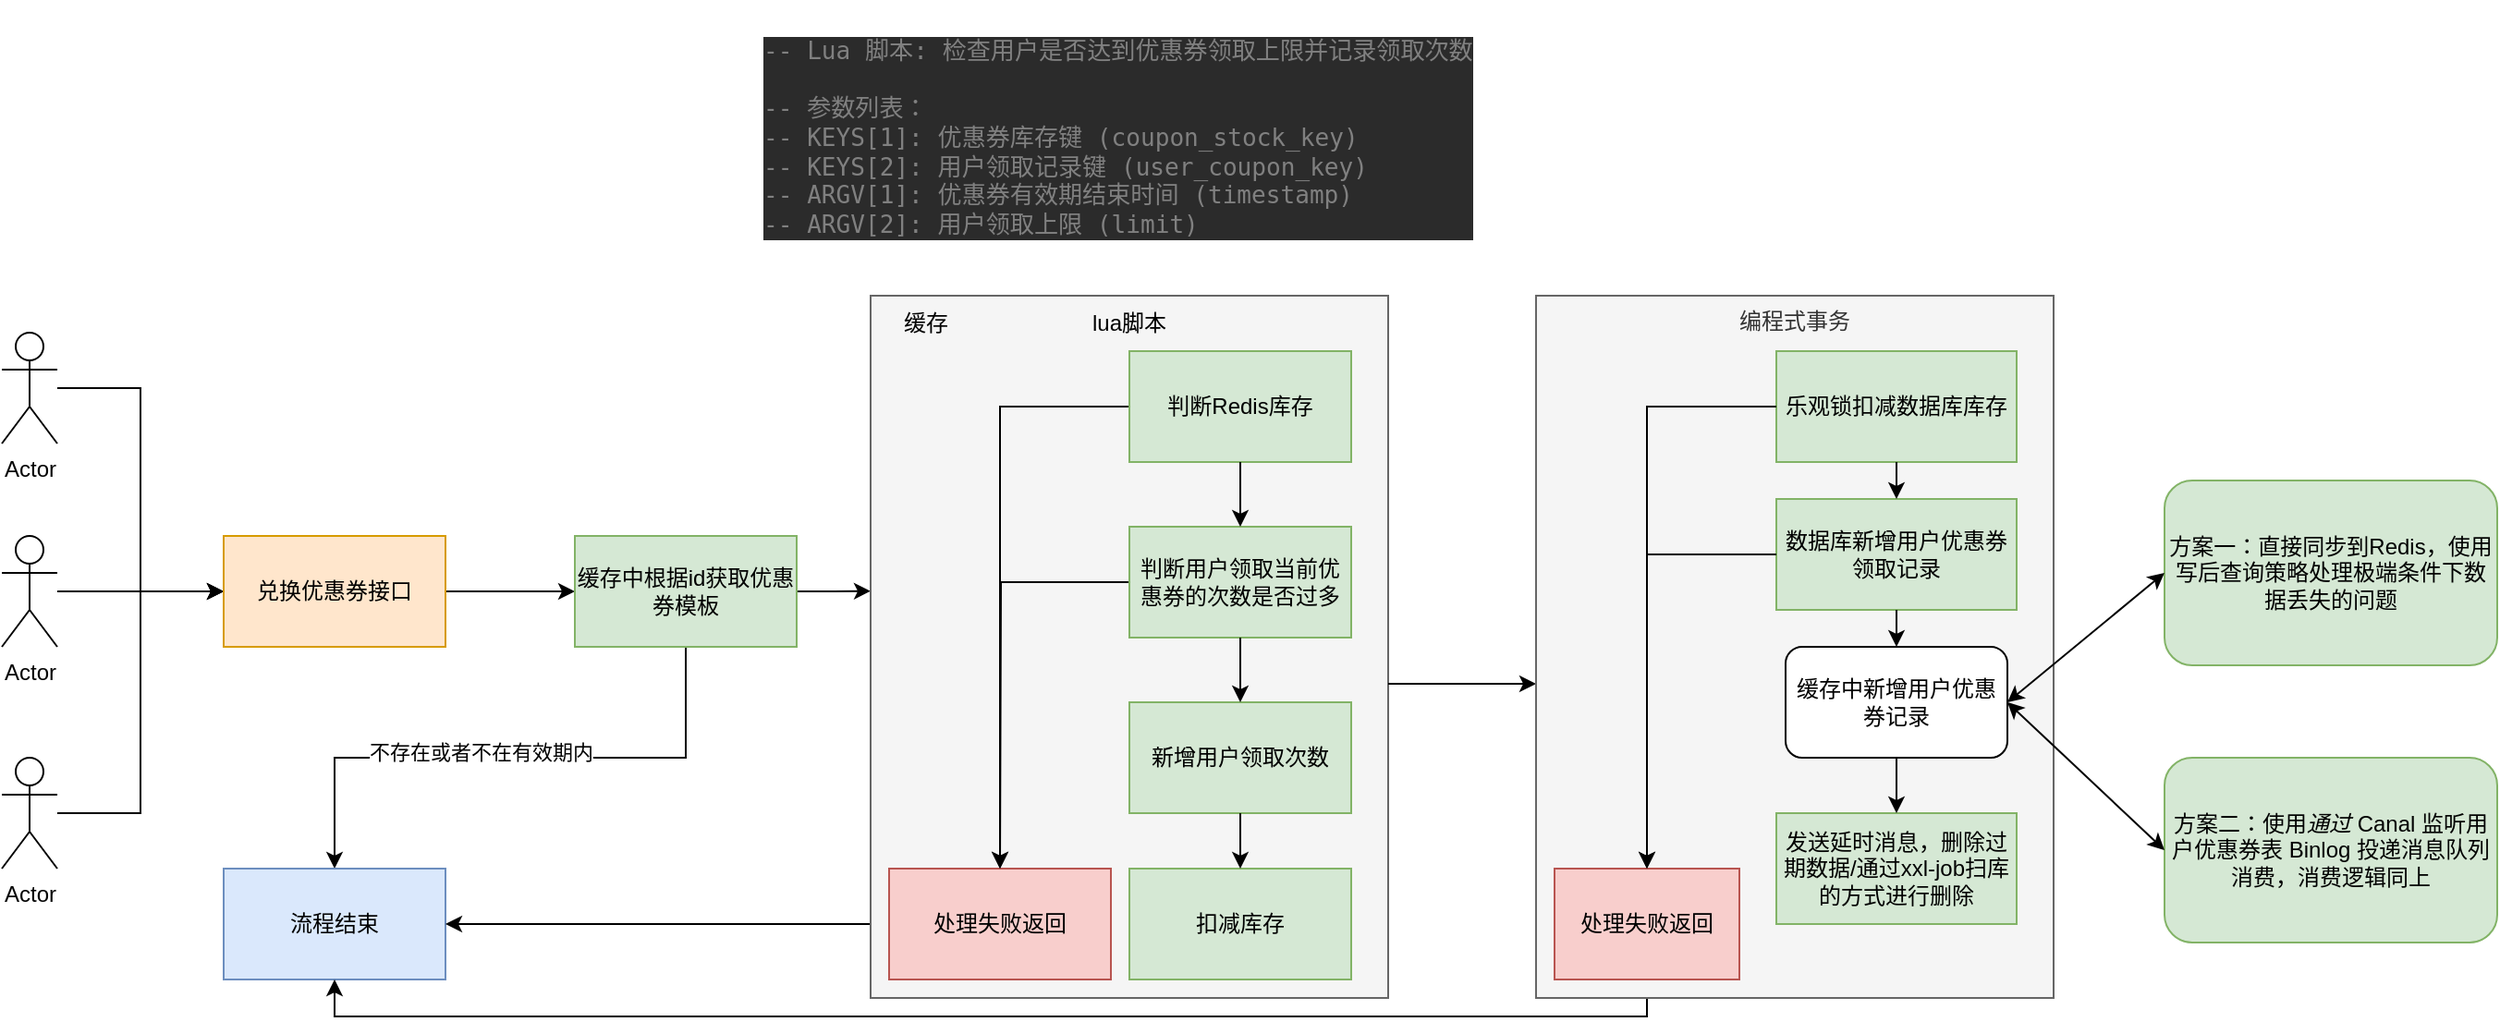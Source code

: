 <mxfile version="24.7.16">
  <diagram id="LzRnr93fj8sYPvRDea_K" name="第 2 页">
    <mxGraphModel dx="1434" dy="1915" grid="1" gridSize="10" guides="1" tooltips="1" connect="1" arrows="1" fold="1" page="1" pageScale="1" pageWidth="827" pageHeight="1169" math="0" shadow="0">
      <root>
        <mxCell id="0" />
        <mxCell id="1" parent="0" />
        <mxCell id="zSmDQt9b6JU6q3Dm70nx-15" style="edgeStyle=orthogonalEdgeStyle;rounded=0;orthogonalLoop=1;jettySize=auto;html=1;entryX=0;entryY=0.5;entryDx=0;entryDy=0;" parent="1" source="zSmDQt9b6JU6q3Dm70nx-1" target="zSmDQt9b6JU6q3Dm70nx-5" edge="1">
          <mxGeometry relative="1" as="geometry" />
        </mxCell>
        <mxCell id="zSmDQt9b6JU6q3Dm70nx-1" value="Actor" style="shape=umlActor;verticalLabelPosition=bottom;verticalAlign=top;html=1;outlineConnect=0;" parent="1" vertex="1">
          <mxGeometry x="50" y="120" width="30" height="60" as="geometry" />
        </mxCell>
        <mxCell id="zSmDQt9b6JU6q3Dm70nx-12" style="edgeStyle=orthogonalEdgeStyle;rounded=0;orthogonalLoop=1;jettySize=auto;html=1;entryX=0;entryY=0.5;entryDx=0;entryDy=0;" parent="1" source="zSmDQt9b6JU6q3Dm70nx-2" target="zSmDQt9b6JU6q3Dm70nx-5" edge="1">
          <mxGeometry relative="1" as="geometry" />
        </mxCell>
        <mxCell id="zSmDQt9b6JU6q3Dm70nx-2" value="Actor" style="shape=umlActor;verticalLabelPosition=bottom;verticalAlign=top;html=1;outlineConnect=0;" parent="1" vertex="1">
          <mxGeometry x="50" y="230" width="30" height="60" as="geometry" />
        </mxCell>
        <mxCell id="zSmDQt9b6JU6q3Dm70nx-16" style="edgeStyle=orthogonalEdgeStyle;rounded=0;orthogonalLoop=1;jettySize=auto;html=1;entryX=0;entryY=0.5;entryDx=0;entryDy=0;" parent="1" source="zSmDQt9b6JU6q3Dm70nx-3" target="zSmDQt9b6JU6q3Dm70nx-5" edge="1">
          <mxGeometry relative="1" as="geometry" />
        </mxCell>
        <mxCell id="zSmDQt9b6JU6q3Dm70nx-3" value="Actor" style="shape=umlActor;verticalLabelPosition=bottom;verticalAlign=top;html=1;outlineConnect=0;" parent="1" vertex="1">
          <mxGeometry x="50" y="350" width="30" height="60" as="geometry" />
        </mxCell>
        <mxCell id="zSmDQt9b6JU6q3Dm70nx-11" style="edgeStyle=orthogonalEdgeStyle;rounded=0;orthogonalLoop=1;jettySize=auto;html=1;exitX=1;exitY=0.5;exitDx=0;exitDy=0;" parent="1" source="zSmDQt9b6JU6q3Dm70nx-5" target="zSmDQt9b6JU6q3Dm70nx-6" edge="1">
          <mxGeometry relative="1" as="geometry" />
        </mxCell>
        <mxCell id="zSmDQt9b6JU6q3Dm70nx-5" value="兑换优惠券接口" style="rounded=0;whiteSpace=wrap;html=1;fillColor=#ffe6cc;strokeColor=#d79b00;" parent="1" vertex="1">
          <mxGeometry x="170" y="230" width="120" height="60" as="geometry" />
        </mxCell>
        <mxCell id="zSmDQt9b6JU6q3Dm70nx-9" style="edgeStyle=orthogonalEdgeStyle;rounded=0;orthogonalLoop=1;jettySize=auto;html=1;exitX=0.5;exitY=1;exitDx=0;exitDy=0;entryX=0.5;entryY=0;entryDx=0;entryDy=0;" parent="1" source="zSmDQt9b6JU6q3Dm70nx-6" target="zSmDQt9b6JU6q3Dm70nx-8" edge="1">
          <mxGeometry relative="1" as="geometry" />
        </mxCell>
        <mxCell id="zSmDQt9b6JU6q3Dm70nx-10" value="不存在或者不在有效期内" style="edgeLabel;html=1;align=center;verticalAlign=middle;resizable=0;points=[];" parent="zSmDQt9b6JU6q3Dm70nx-9" vertex="1" connectable="0">
          <mxGeometry x="0.104" y="-3" relative="1" as="geometry">
            <mxPoint as="offset" />
          </mxGeometry>
        </mxCell>
        <mxCell id="zSmDQt9b6JU6q3Dm70nx-37" style="edgeStyle=orthogonalEdgeStyle;rounded=0;orthogonalLoop=1;jettySize=auto;html=1;exitX=1;exitY=0.5;exitDx=0;exitDy=0;" parent="1" source="zSmDQt9b6JU6q3Dm70nx-6" edge="1">
          <mxGeometry relative="1" as="geometry">
            <mxPoint x="520" y="259.833" as="targetPoint" />
          </mxGeometry>
        </mxCell>
        <mxCell id="zSmDQt9b6JU6q3Dm70nx-6" value="缓存中根据id获取优惠券模板" style="rounded=0;whiteSpace=wrap;html=1;fillColor=#d5e8d4;strokeColor=#82b366;" parent="1" vertex="1">
          <mxGeometry x="360" y="230" width="120" height="60" as="geometry" />
        </mxCell>
        <mxCell id="zSmDQt9b6JU6q3Dm70nx-8" value="流程结束" style="rounded=0;whiteSpace=wrap;html=1;fillColor=#dae8fc;strokeColor=#6c8ebf;" parent="1" vertex="1">
          <mxGeometry x="170" y="410" width="120" height="60" as="geometry" />
        </mxCell>
        <mxCell id="zSmDQt9b6JU6q3Dm70nx-21" value="&lt;div style=&quot;background-color:#2b2b2b;color:#a9b7c6&quot;&gt;&lt;pre style=&quot;font-family:&#39;JetBrains Mono&#39;,monospace;font-size:9.8pt;&quot;&gt;&lt;span style=&quot;color:#808080;&quot;&gt;-- Lua &lt;/span&gt;&lt;span style=&quot;color:#808080;font-family:&#39;宋体&#39;,monospace;&quot;&gt;脚本&lt;/span&gt;&lt;span style=&quot;color:#808080;&quot;&gt;: &lt;/span&gt;&lt;span style=&quot;color:#808080;font-family:&#39;宋体&#39;,monospace;&quot;&gt;检查用户是否达到优惠券领取上限并记录领取次数&lt;br&gt;&lt;/span&gt;&lt;span style=&quot;color:#808080;font-family:&#39;宋体&#39;,monospace;&quot;&gt;&lt;br&gt;&lt;/span&gt;&lt;span style=&quot;color:#808080;&quot;&gt;-- &lt;/span&gt;&lt;span style=&quot;color:#808080;font-family:&#39;宋体&#39;,monospace;&quot;&gt;参数列表：&lt;br&gt;&lt;/span&gt;&lt;span style=&quot;color:#808080;&quot;&gt;-- KEYS[1]: &lt;/span&gt;&lt;span style=&quot;color:#808080;font-family:&#39;宋体&#39;,monospace;&quot;&gt;优惠券库存键&lt;/span&gt;&lt;span style=&quot;color:#808080;&quot;&gt; (coupon_stock_key)&lt;br&gt;&lt;/span&gt;&lt;span style=&quot;color:#808080;&quot;&gt;-- KEYS[2]: &lt;/span&gt;&lt;span style=&quot;color:#808080;font-family:&#39;宋体&#39;,monospace;&quot;&gt;用户领取记录键&lt;/span&gt;&lt;span style=&quot;color:#808080;&quot;&gt; (user_coupon_key)&lt;br&gt;&lt;/span&gt;&lt;span style=&quot;color:#808080;&quot;&gt;-- ARGV[1]: &lt;/span&gt;&lt;span style=&quot;color:#808080;font-family:&#39;宋体&#39;,monospace;&quot;&gt;优惠券有效期结束时间&lt;/span&gt;&lt;span style=&quot;color:#808080;&quot;&gt; (timestamp)&lt;br&gt;&lt;/span&gt;&lt;span style=&quot;color:#808080;&quot;&gt;-- ARGV[2]: &lt;/span&gt;&lt;span style=&quot;color:#808080;font-family:&#39;宋体&#39;,monospace;&quot;&gt;用户领取上限&lt;/span&gt;&lt;span style=&quot;color:#808080;&quot;&gt; (limit)&lt;/span&gt;&lt;/pre&gt;&lt;/div&gt;" style="text;whiteSpace=wrap;html=1;" parent="1" vertex="1">
          <mxGeometry x="460" y="-60" width="390" height="140" as="geometry" />
        </mxCell>
        <mxCell id="zSmDQt9b6JU6q3Dm70nx-44" style="edgeStyle=orthogonalEdgeStyle;rounded=0;orthogonalLoop=1;jettySize=auto;html=1;entryX=1;entryY=0.5;entryDx=0;entryDy=0;" parent="1" source="zSmDQt9b6JU6q3Dm70nx-41" target="zSmDQt9b6JU6q3Dm70nx-8" edge="1">
          <mxGeometry relative="1" as="geometry" />
        </mxCell>
        <mxCell id="zSmDQt9b6JU6q3Dm70nx-67" value="" style="group" parent="1" vertex="1" connectable="0">
          <mxGeometry x="510" y="100" width="290" height="380" as="geometry" />
        </mxCell>
        <mxCell id="zSmDQt9b6JU6q3Dm70nx-20" value="" style="group;fillColor=#f5f5f5;strokeColor=#666666;fontColor=#333333;" parent="zSmDQt9b6JU6q3Dm70nx-67" vertex="1" connectable="0">
          <mxGeometry x="10" width="280" height="380" as="geometry" />
        </mxCell>
        <mxCell id="zSmDQt9b6JU6q3Dm70nx-36" value="" style="group" parent="zSmDQt9b6JU6q3Dm70nx-20" vertex="1" connectable="0">
          <mxGeometry width="280" height="380" as="geometry" />
        </mxCell>
        <mxCell id="zSmDQt9b6JU6q3Dm70nx-19" value="lua脚本" style="text;html=1;align=center;verticalAlign=middle;whiteSpace=wrap;rounded=0;" parent="zSmDQt9b6JU6q3Dm70nx-36" vertex="1">
          <mxGeometry x="110" width="60" height="30" as="geometry" />
        </mxCell>
        <mxCell id="zSmDQt9b6JU6q3Dm70nx-41" value="处理失败返回" style="rounded=0;whiteSpace=wrap;html=1;fillColor=#f8cecc;strokeColor=#b85450;" parent="zSmDQt9b6JU6q3Dm70nx-36" vertex="1">
          <mxGeometry x="10" y="310" width="120" height="60" as="geometry" />
        </mxCell>
        <mxCell id="zSmDQt9b6JU6q3Dm70nx-42" style="edgeStyle=orthogonalEdgeStyle;rounded=0;orthogonalLoop=1;jettySize=auto;html=1;" parent="zSmDQt9b6JU6q3Dm70nx-20" source="zSmDQt9b6JU6q3Dm70nx-22" target="zSmDQt9b6JU6q3Dm70nx-41" edge="1">
          <mxGeometry relative="1" as="geometry" />
        </mxCell>
        <mxCell id="zSmDQt9b6JU6q3Dm70nx-22" value="判断Redis库存" style="rounded=0;whiteSpace=wrap;html=1;fillColor=#d5e8d4;strokeColor=#82b366;" parent="zSmDQt9b6JU6q3Dm70nx-20" vertex="1">
          <mxGeometry x="140" y="30" width="120" height="60" as="geometry" />
        </mxCell>
        <mxCell id="zSmDQt9b6JU6q3Dm70nx-43" style="edgeStyle=orthogonalEdgeStyle;rounded=0;orthogonalLoop=1;jettySize=auto;html=1;" parent="zSmDQt9b6JU6q3Dm70nx-20" source="zSmDQt9b6JU6q3Dm70nx-23" edge="1">
          <mxGeometry relative="1" as="geometry">
            <mxPoint x="70" y="310" as="targetPoint" />
          </mxGeometry>
        </mxCell>
        <mxCell id="zSmDQt9b6JU6q3Dm70nx-23" value="判断用户领取当前优惠券的次数是否过多" style="rounded=0;whiteSpace=wrap;html=1;fillColor=#d5e8d4;strokeColor=#82b366;" parent="zSmDQt9b6JU6q3Dm70nx-20" vertex="1">
          <mxGeometry x="140" y="125" width="120" height="60" as="geometry" />
        </mxCell>
        <mxCell id="zSmDQt9b6JU6q3Dm70nx-29" value="新增用户领取次数" style="rounded=0;whiteSpace=wrap;html=1;fillColor=#d5e8d4;strokeColor=#82b366;" parent="zSmDQt9b6JU6q3Dm70nx-20" vertex="1">
          <mxGeometry x="140" y="220" width="120" height="60" as="geometry" />
        </mxCell>
        <mxCell id="zSmDQt9b6JU6q3Dm70nx-30" value="扣减库存" style="rounded=0;whiteSpace=wrap;html=1;fillColor=#d5e8d4;strokeColor=#82b366;" parent="zSmDQt9b6JU6q3Dm70nx-20" vertex="1">
          <mxGeometry x="140" y="310" width="120" height="60" as="geometry" />
        </mxCell>
        <mxCell id="zSmDQt9b6JU6q3Dm70nx-31" style="edgeStyle=orthogonalEdgeStyle;rounded=0;orthogonalLoop=1;jettySize=auto;html=1;exitX=0.5;exitY=1;exitDx=0;exitDy=0;entryX=0.5;entryY=0;entryDx=0;entryDy=0;" parent="zSmDQt9b6JU6q3Dm70nx-20" source="zSmDQt9b6JU6q3Dm70nx-22" target="zSmDQt9b6JU6q3Dm70nx-23" edge="1">
          <mxGeometry relative="1" as="geometry" />
        </mxCell>
        <mxCell id="zSmDQt9b6JU6q3Dm70nx-32" style="edgeStyle=orthogonalEdgeStyle;rounded=0;orthogonalLoop=1;jettySize=auto;html=1;exitX=0.5;exitY=1;exitDx=0;exitDy=0;" parent="zSmDQt9b6JU6q3Dm70nx-20" source="zSmDQt9b6JU6q3Dm70nx-23" target="zSmDQt9b6JU6q3Dm70nx-29" edge="1">
          <mxGeometry relative="1" as="geometry" />
        </mxCell>
        <mxCell id="zSmDQt9b6JU6q3Dm70nx-33" style="edgeStyle=orthogonalEdgeStyle;rounded=0;orthogonalLoop=1;jettySize=auto;html=1;exitX=0.5;exitY=1;exitDx=0;exitDy=0;entryX=0.5;entryY=0;entryDx=0;entryDy=0;" parent="zSmDQt9b6JU6q3Dm70nx-20" source="zSmDQt9b6JU6q3Dm70nx-29" target="zSmDQt9b6JU6q3Dm70nx-30" edge="1">
          <mxGeometry relative="1" as="geometry" />
        </mxCell>
        <mxCell id="zSmDQt9b6JU6q3Dm70nx-45" value="缓存" style="text;html=1;align=center;verticalAlign=middle;whiteSpace=wrap;rounded=0;" parent="zSmDQt9b6JU6q3Dm70nx-20" vertex="1">
          <mxGeometry width="60" height="30" as="geometry" />
        </mxCell>
        <mxCell id="zSmDQt9b6JU6q3Dm70nx-94" style="edgeStyle=orthogonalEdgeStyle;rounded=0;orthogonalLoop=1;jettySize=auto;html=1;exitX=0.5;exitY=1;exitDx=0;exitDy=0;entryX=0.5;entryY=1;entryDx=0;entryDy=0;" parent="1" source="zSmDQt9b6JU6q3Dm70nx-85" target="zSmDQt9b6JU6q3Dm70nx-8" edge="1">
          <mxGeometry relative="1" as="geometry" />
        </mxCell>
        <mxCell id="zSmDQt9b6JU6q3Dm70nx-97" value="" style="endArrow=classic;html=1;rounded=0;" parent="1" edge="1">
          <mxGeometry width="50" height="50" relative="1" as="geometry">
            <mxPoint x="800" y="310" as="sourcePoint" />
            <mxPoint x="880" y="310" as="targetPoint" />
          </mxGeometry>
        </mxCell>
        <mxCell id="zSmDQt9b6JU6q3Dm70nx-103" value="" style="group" parent="1" vertex="1" connectable="0">
          <mxGeometry x="880" y="100" width="520" height="380" as="geometry" />
        </mxCell>
        <mxCell id="zSmDQt9b6JU6q3Dm70nx-66" value="" style="group;fillColor=#d5e8d4;strokeColor=#82b366;" parent="zSmDQt9b6JU6q3Dm70nx-103" vertex="1" connectable="0">
          <mxGeometry width="280" height="380" as="geometry" />
        </mxCell>
        <mxCell id="zSmDQt9b6JU6q3Dm70nx-59" value="数据库" style="text;html=1;align=center;verticalAlign=middle;whiteSpace=wrap;rounded=0;" parent="zSmDQt9b6JU6q3Dm70nx-66" vertex="1">
          <mxGeometry width="60" height="30" as="geometry" />
        </mxCell>
        <mxCell id="zSmDQt9b6JU6q3Dm70nx-95" value="" style="group" parent="zSmDQt9b6JU6q3Dm70nx-66" vertex="1" connectable="0">
          <mxGeometry width="280" height="380" as="geometry" />
        </mxCell>
        <mxCell id="zSmDQt9b6JU6q3Dm70nx-46" value="编程式事务" style="group;fillColor=#f5f5f5;strokeColor=#666666;fontColor=#333333;" parent="zSmDQt9b6JU6q3Dm70nx-95" vertex="1" connectable="0">
          <mxGeometry width="280" height="380" as="geometry" />
        </mxCell>
        <mxCell id="zSmDQt9b6JU6q3Dm70nx-68" value="乐观锁扣减数据库库存" style="rounded=0;whiteSpace=wrap;html=1;fillColor=#d5e8d4;strokeColor=#82b366;" parent="zSmDQt9b6JU6q3Dm70nx-95" vertex="1">
          <mxGeometry x="130" y="30" width="130" height="60" as="geometry" />
        </mxCell>
        <mxCell id="zSmDQt9b6JU6q3Dm70nx-69" value="数据库新增用户优惠券领取记录" style="rounded=0;whiteSpace=wrap;html=1;fillColor=#d5e8d4;strokeColor=#82b366;" parent="zSmDQt9b6JU6q3Dm70nx-95" vertex="1">
          <mxGeometry x="130" y="110" width="130" height="60" as="geometry" />
        </mxCell>
        <mxCell id="zSmDQt9b6JU6q3Dm70nx-85" value="处理失败返回" style="rounded=0;whiteSpace=wrap;html=1;fillColor=#f8cecc;strokeColor=#b85450;" parent="zSmDQt9b6JU6q3Dm70nx-95" vertex="1">
          <mxGeometry x="10" y="310" width="100" height="60" as="geometry" />
        </mxCell>
        <mxCell id="zSmDQt9b6JU6q3Dm70nx-89" value="缓存中新增用户优惠券记录" style="rounded=1;whiteSpace=wrap;html=1;" parent="zSmDQt9b6JU6q3Dm70nx-95" vertex="1">
          <mxGeometry x="135" y="190" width="120" height="60" as="geometry" />
        </mxCell>
        <mxCell id="zSmDQt9b6JU6q3Dm70nx-90" value="发送延时消息，删除过期数据/通过xxl-job扫库的方式进行删除" style="rounded=0;whiteSpace=wrap;html=1;fillColor=#d5e8d4;strokeColor=#82b366;" parent="zSmDQt9b6JU6q3Dm70nx-95" vertex="1">
          <mxGeometry x="130" y="280" width="130" height="60" as="geometry" />
        </mxCell>
        <mxCell id="zSmDQt9b6JU6q3Dm70nx-88" style="edgeStyle=orthogonalEdgeStyle;rounded=0;orthogonalLoop=1;jettySize=auto;html=1;exitX=0.5;exitY=1;exitDx=0;exitDy=0;entryX=0.5;entryY=0;entryDx=0;entryDy=0;" parent="zSmDQt9b6JU6q3Dm70nx-95" source="zSmDQt9b6JU6q3Dm70nx-68" target="zSmDQt9b6JU6q3Dm70nx-69" edge="1">
          <mxGeometry relative="1" as="geometry" />
        </mxCell>
        <mxCell id="zSmDQt9b6JU6q3Dm70nx-86" style="edgeStyle=orthogonalEdgeStyle;rounded=0;orthogonalLoop=1;jettySize=auto;html=1;exitX=0;exitY=0.5;exitDx=0;exitDy=0;" parent="zSmDQt9b6JU6q3Dm70nx-95" source="zSmDQt9b6JU6q3Dm70nx-68" target="zSmDQt9b6JU6q3Dm70nx-85" edge="1">
          <mxGeometry relative="1" as="geometry" />
        </mxCell>
        <mxCell id="zSmDQt9b6JU6q3Dm70nx-87" style="edgeStyle=orthogonalEdgeStyle;rounded=0;orthogonalLoop=1;jettySize=auto;html=1;exitX=0;exitY=0.5;exitDx=0;exitDy=0;" parent="zSmDQt9b6JU6q3Dm70nx-95" source="zSmDQt9b6JU6q3Dm70nx-69" target="zSmDQt9b6JU6q3Dm70nx-85" edge="1">
          <mxGeometry relative="1" as="geometry" />
        </mxCell>
        <mxCell id="zSmDQt9b6JU6q3Dm70nx-91" style="edgeStyle=orthogonalEdgeStyle;rounded=0;orthogonalLoop=1;jettySize=auto;html=1;exitX=0.5;exitY=1;exitDx=0;exitDy=0;entryX=0.5;entryY=0;entryDx=0;entryDy=0;" parent="zSmDQt9b6JU6q3Dm70nx-95" source="zSmDQt9b6JU6q3Dm70nx-69" target="zSmDQt9b6JU6q3Dm70nx-89" edge="1">
          <mxGeometry relative="1" as="geometry" />
        </mxCell>
        <mxCell id="zSmDQt9b6JU6q3Dm70nx-92" style="edgeStyle=orthogonalEdgeStyle;rounded=0;orthogonalLoop=1;jettySize=auto;html=1;exitX=0.5;exitY=1;exitDx=0;exitDy=0;entryX=0.5;entryY=0;entryDx=0;entryDy=0;" parent="zSmDQt9b6JU6q3Dm70nx-95" source="zSmDQt9b6JU6q3Dm70nx-89" target="zSmDQt9b6JU6q3Dm70nx-90" edge="1">
          <mxGeometry relative="1" as="geometry" />
        </mxCell>
        <mxCell id="zSmDQt9b6JU6q3Dm70nx-98" value="方案一：直接同步到Redis，使用&lt;span style=&quot;white-space-collapse: preserve; background-color: initial;&quot;&gt;写后查询策略处理极端条件下数据丢失的问题&lt;/span&gt;" style="rounded=1;whiteSpace=wrap;html=1;fillColor=#d5e8d4;strokeColor=#82b366;" parent="zSmDQt9b6JU6q3Dm70nx-103" vertex="1">
          <mxGeometry x="340" y="100" width="180" height="100" as="geometry" />
        </mxCell>
        <mxCell id="zSmDQt9b6JU6q3Dm70nx-99" value="方案二：使用&lt;i style=&quot;white-space-collapse: preserve; background-color: initial;&quot;&gt;通过 &lt;/i&gt;&lt;span style=&quot;white-space-collapse: preserve; background-color: initial;&quot;&gt;Canal 监听用户优惠券表 Binlog 投递消息队列消费，消费逻辑同上&lt;/span&gt;" style="rounded=1;whiteSpace=wrap;html=1;fillColor=#d5e8d4;strokeColor=#82b366;" parent="zSmDQt9b6JU6q3Dm70nx-103" vertex="1">
          <mxGeometry x="340" y="250" width="180" height="100" as="geometry" />
        </mxCell>
        <mxCell id="zSmDQt9b6JU6q3Dm70nx-100" value="" style="endArrow=classic;startArrow=classic;html=1;rounded=0;exitX=1;exitY=0.5;exitDx=0;exitDy=0;entryX=0;entryY=0.5;entryDx=0;entryDy=0;" parent="zSmDQt9b6JU6q3Dm70nx-103" source="zSmDQt9b6JU6q3Dm70nx-89" target="zSmDQt9b6JU6q3Dm70nx-98" edge="1">
          <mxGeometry width="50" height="50" relative="1" as="geometry">
            <mxPoint x="270" y="210" as="sourcePoint" />
            <mxPoint x="330" y="180" as="targetPoint" />
          </mxGeometry>
        </mxCell>
        <mxCell id="zSmDQt9b6JU6q3Dm70nx-102" value="" style="endArrow=classic;startArrow=classic;html=1;rounded=0;entryX=0;entryY=0.5;entryDx=0;entryDy=0;exitX=1;exitY=0.5;exitDx=0;exitDy=0;" parent="zSmDQt9b6JU6q3Dm70nx-103" source="zSmDQt9b6JU6q3Dm70nx-89" target="zSmDQt9b6JU6q3Dm70nx-99" edge="1">
          <mxGeometry width="50" height="50" relative="1" as="geometry">
            <mxPoint x="260" y="220" as="sourcePoint" />
            <mxPoint x="310" y="170" as="targetPoint" />
          </mxGeometry>
        </mxCell>
      </root>
    </mxGraphModel>
  </diagram>
</mxfile>
